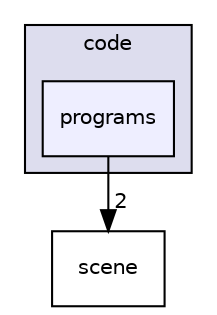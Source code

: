 digraph "C:/Users/Jose/Documents/Projects/VCTRenderer/engine/assets/code/programs" {
  compound=true
  node [ fontsize="10", fontname="Helvetica"];
  edge [ labelfontsize="10", labelfontname="Helvetica"];
  subgraph clusterdir_07212b3ff73bb874481ebcc4d19ddc13 {
    graph [ bgcolor="#ddddee", pencolor="black", label="code" fontname="Helvetica", fontsize="10", URL="dir_07212b3ff73bb874481ebcc4d19ddc13.html"]
  dir_9bccbd6539c16f1093bc23751aeae03a [shape=box, label="programs", style="filled", fillcolor="#eeeeff", pencolor="black", URL="dir_9bccbd6539c16f1093bc23751aeae03a.html"];
  }
  dir_c4b2e6fa44e5132327cff5b3242dfb0d [shape=box label="scene" URL="dir_c4b2e6fa44e5132327cff5b3242dfb0d.html"];
  dir_9bccbd6539c16f1093bc23751aeae03a->dir_c4b2e6fa44e5132327cff5b3242dfb0d [headlabel="2", labeldistance=1.5 headhref="dir_000005_000010.html"];
}

